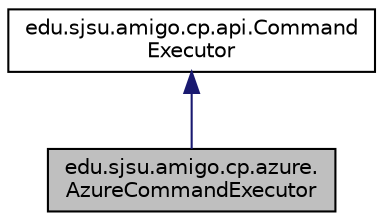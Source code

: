 digraph "edu.sjsu.amigo.cp.azure.AzureCommandExecutor"
{
  edge [fontname="Helvetica",fontsize="10",labelfontname="Helvetica",labelfontsize="10"];
  node [fontname="Helvetica",fontsize="10",shape=record];
  Node2 [label="edu.sjsu.amigo.cp.azure.\lAzureCommandExecutor",height=0.2,width=0.4,color="black", fillcolor="grey75", style="filled", fontcolor="black"];
  Node3 -> Node2 [dir="back",color="midnightblue",fontsize="10",style="solid",fontname="Helvetica"];
  Node3 [label="edu.sjsu.amigo.cp.api.Command\lExecutor",height=0.2,width=0.4,color="black", fillcolor="white", style="filled",URL="$interfaceedu_1_1sjsu_1_1amigo_1_1cp_1_1api_1_1_command_executor.html"];
}
